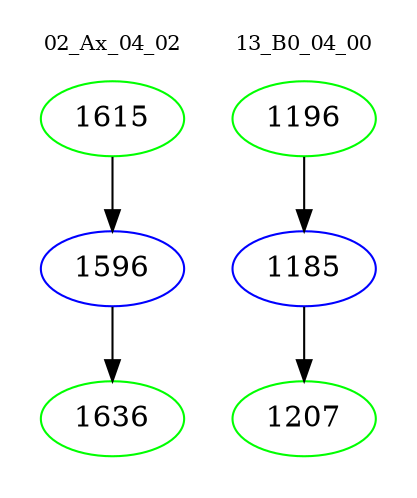 digraph{
subgraph cluster_0 {
color = white
label = "02_Ax_04_02";
fontsize=10;
T0_1615 [label="1615", color="green"]
T0_1615 -> T0_1596 [color="black"]
T0_1596 [label="1596", color="blue"]
T0_1596 -> T0_1636 [color="black"]
T0_1636 [label="1636", color="green"]
}
subgraph cluster_1 {
color = white
label = "13_B0_04_00";
fontsize=10;
T1_1196 [label="1196", color="green"]
T1_1196 -> T1_1185 [color="black"]
T1_1185 [label="1185", color="blue"]
T1_1185 -> T1_1207 [color="black"]
T1_1207 [label="1207", color="green"]
}
}
